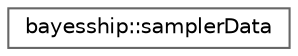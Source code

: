 digraph "Graphical Class Hierarchy"
{
 // LATEX_PDF_SIZE
  bgcolor="transparent";
  edge [fontname=Helvetica,fontsize=10,labelfontname=Helvetica,labelfontsize=10];
  node [fontname=Helvetica,fontsize=10,shape=box,height=0.2,width=0.4];
  rankdir="LR";
  Node0 [label="bayesship::samplerData",height=0.2,width=0.4,color="grey40", fillcolor="white", style="filled",URL="$classbayesship_1_1samplerData.html",tooltip=" "];
}
